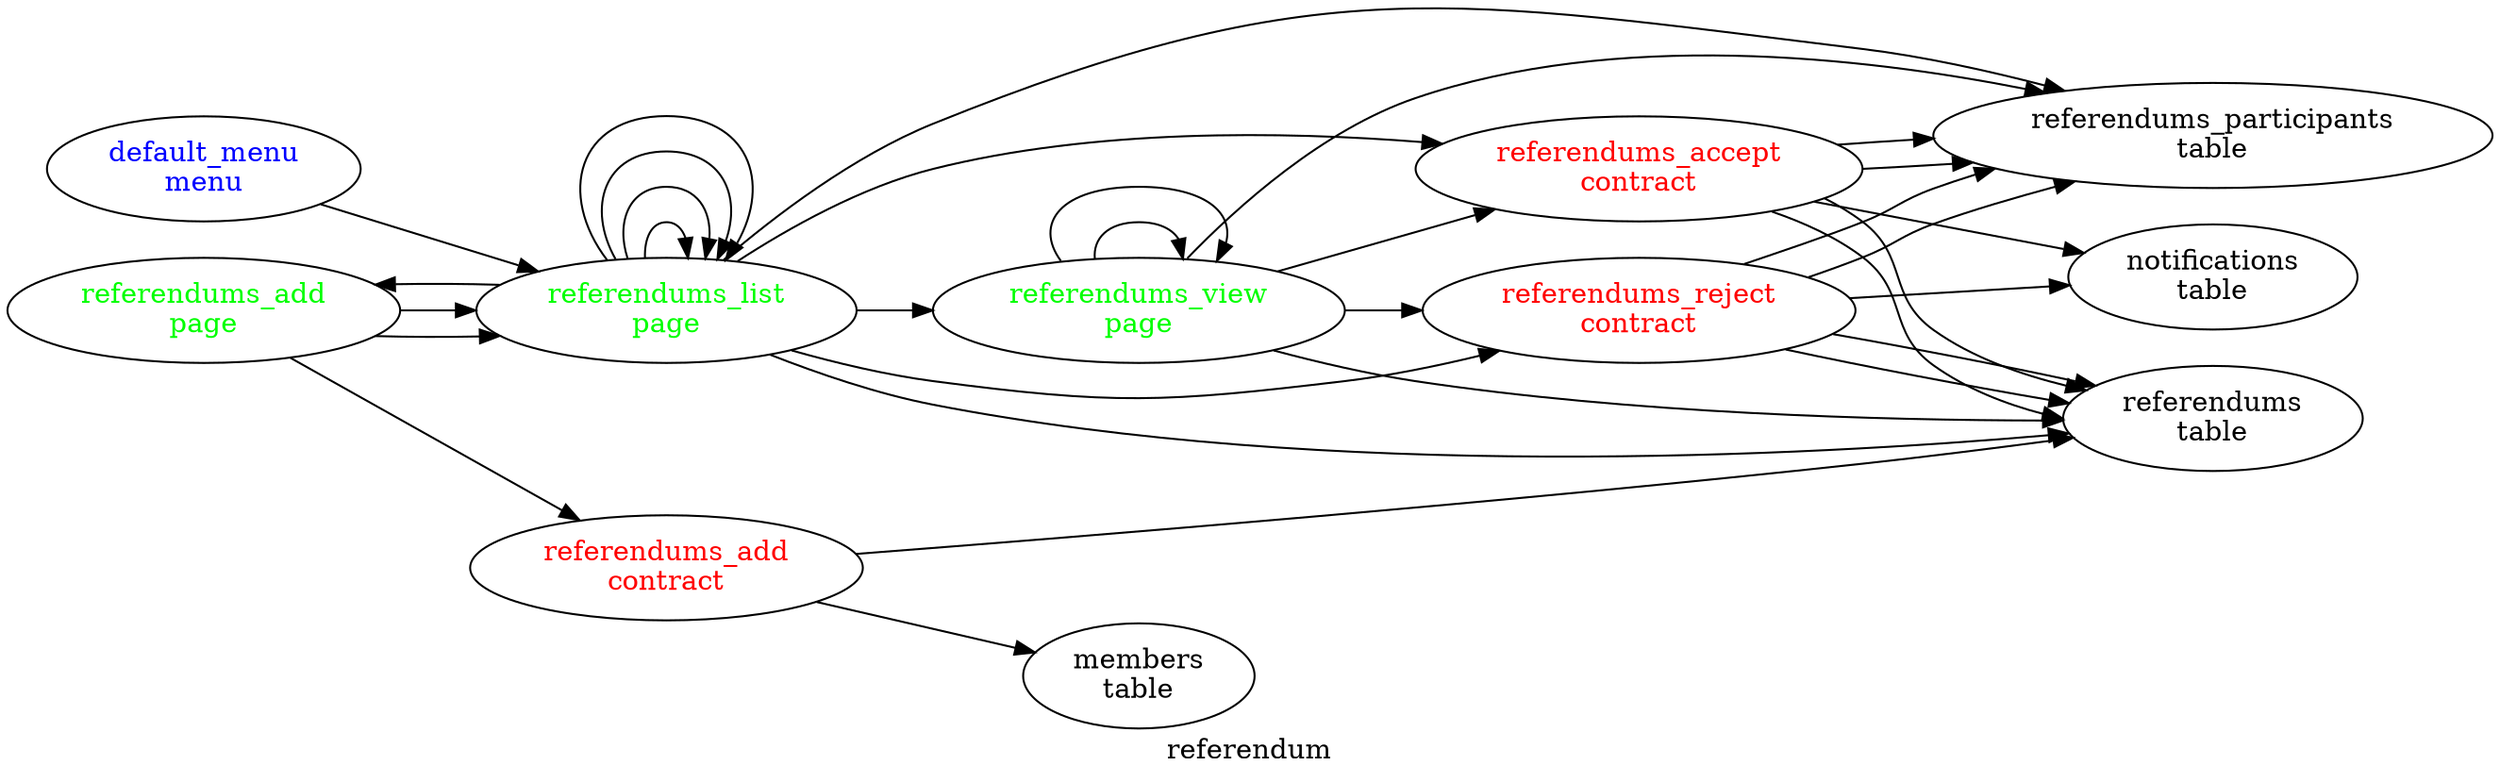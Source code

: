 digraph G {
label=referendum;
rankdir=LR;
"referendums_accept\ncontract" -> "referendums\ntable"
"referendums_accept\ncontract" -> "referendums_participants\ntable"
"referendums_accept\ncontract" -> "referendums\ntable"
"referendums_accept\ncontract" -> "referendums_participants\ntable"
"referendums_accept\ncontract" -> "notifications\ntable"
"referendums_accept\ncontract" [fontcolor=red, group=contracts];
"referendums_add\ncontract" -> "referendums\ntable"
"referendums_add\ncontract" -> "members\ntable"
"referendums_add\ncontract" [fontcolor=red, group=contracts];
"referendums_reject\ncontract" -> "referendums\ntable"
"referendums_reject\ncontract" -> "referendums_participants\ntable"
"referendums_reject\ncontract" -> "referendums\ntable"
"referendums_reject\ncontract" -> "referendums_participants\ntable"
"referendums_reject\ncontract" -> "notifications\ntable"
"referendums_reject\ncontract" [fontcolor=red, group=contracts];
"default_menu\nmenu" -> "referendums_list\npage"
"default_menu\nmenu" [fontcolor=blue, group=menus];
"referendums_add\npage" -> "referendums_add\ncontract"
"referendums_add\npage" -> "referendums_list\npage"
"referendums_add\npage" -> "referendums_list\npage"
"referendums_add\npage" [fontcolor=green, group=pages];
"referendums_list\npage" -> "referendums_reject\ncontract"
"referendums_list\npage" -> "referendums_accept\ncontract"
"referendums_list\npage" -> "referendums\ntable"
"referendums_list\npage" -> "referendums_participants\ntable"
"referendums_list\npage" -> "referendums_view\npage"
"referendums_list\npage" -> "referendums_list\npage"
"referendums_list\npage" -> "referendums_list\npage"
"referendums_list\npage" -> "referendums_list\npage"
"referendums_list\npage" -> "referendums_list\npage"
"referendums_list\npage" -> "referendums_add\npage"
"referendums_list\npage" [fontcolor=green, group=pages];
"referendums_view\npage" -> "referendums_accept\ncontract"
"referendums_view\npage" -> "referendums_reject\ncontract"
"referendums_view\npage" -> "referendums\ntable"
"referendums_view\npage" -> "referendums_participants\ntable"
"referendums_view\npage" -> "referendums_view\npage"
"referendums_view\npage" -> "referendums_view\npage"
"referendums_view\npage" [fontcolor=green, group=pages];
"referendums\ntable" [group=tables];
"referendums_participants\ntable" [group=tables];
}
